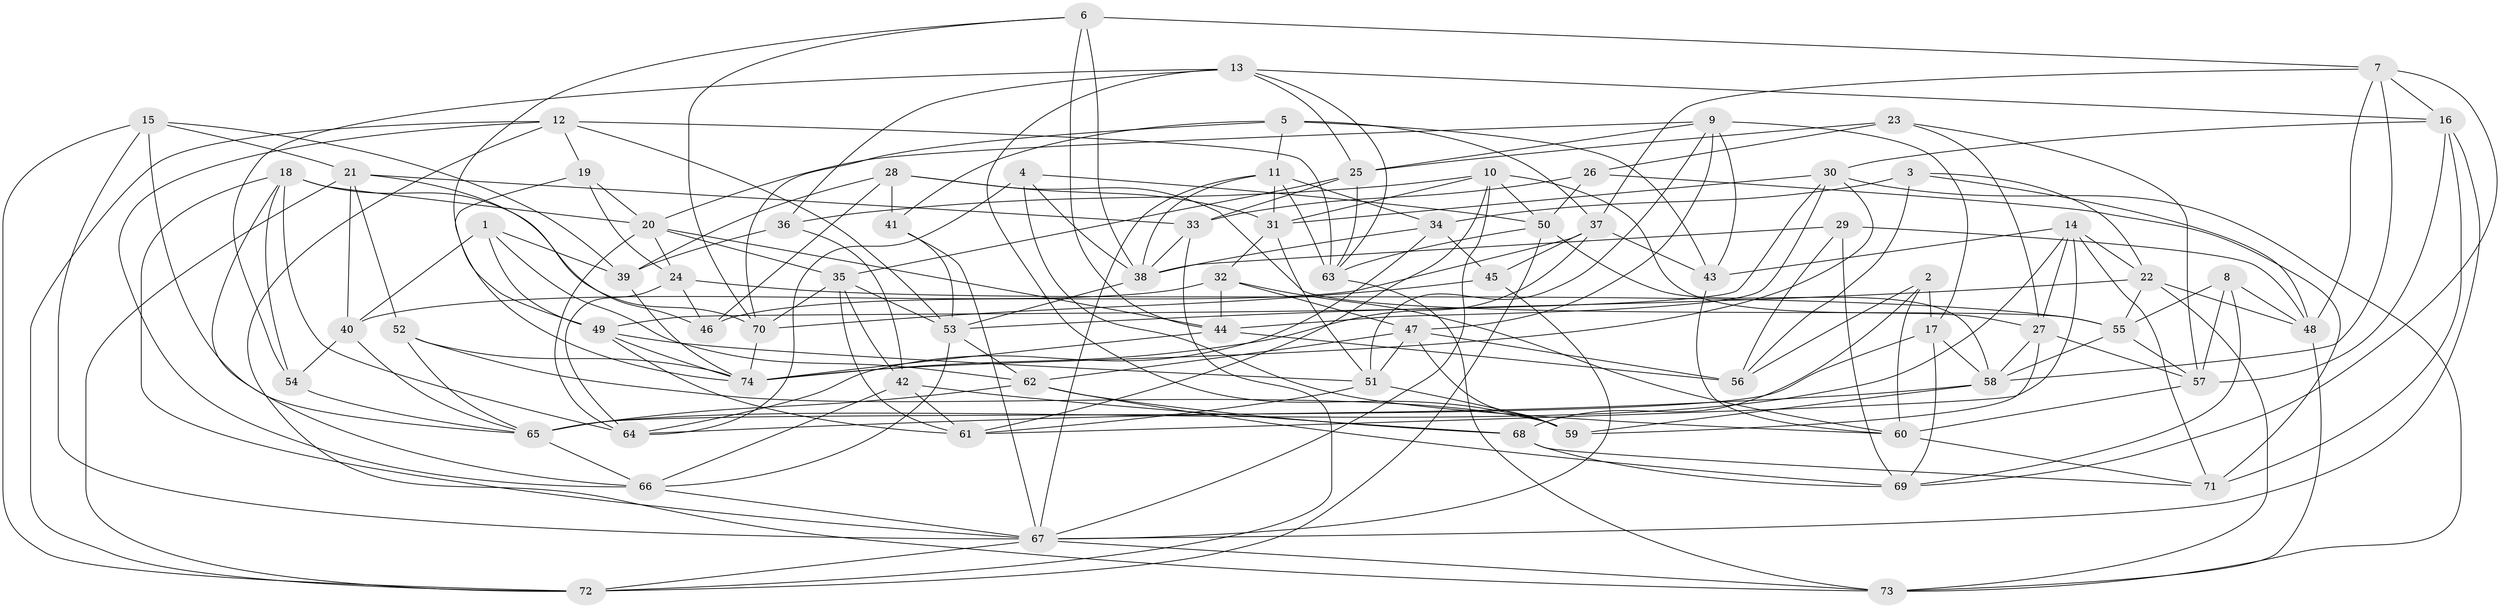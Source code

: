 // original degree distribution, {4: 1.0}
// Generated by graph-tools (version 1.1) at 2025/03/03/09/25 03:03:00]
// undirected, 74 vertices, 205 edges
graph export_dot {
graph [start="1"]
  node [color=gray90,style=filled];
  1;
  2;
  3;
  4;
  5;
  6;
  7;
  8;
  9;
  10;
  11;
  12;
  13;
  14;
  15;
  16;
  17;
  18;
  19;
  20;
  21;
  22;
  23;
  24;
  25;
  26;
  27;
  28;
  29;
  30;
  31;
  32;
  33;
  34;
  35;
  36;
  37;
  38;
  39;
  40;
  41;
  42;
  43;
  44;
  45;
  46;
  47;
  48;
  49;
  50;
  51;
  52;
  53;
  54;
  55;
  56;
  57;
  58;
  59;
  60;
  61;
  62;
  63;
  64;
  65;
  66;
  67;
  68;
  69;
  70;
  71;
  72;
  73;
  74;
  1 -- 39 [weight=1.0];
  1 -- 40 [weight=1.0];
  1 -- 49 [weight=1.0];
  1 -- 62 [weight=1.0];
  2 -- 17 [weight=1.0];
  2 -- 56 [weight=1.0];
  2 -- 60 [weight=1.0];
  2 -- 68 [weight=1.0];
  3 -- 22 [weight=1.0];
  3 -- 34 [weight=2.0];
  3 -- 48 [weight=1.0];
  3 -- 56 [weight=2.0];
  4 -- 38 [weight=1.0];
  4 -- 50 [weight=1.0];
  4 -- 60 [weight=1.0];
  4 -- 64 [weight=1.0];
  5 -- 11 [weight=1.0];
  5 -- 37 [weight=1.0];
  5 -- 41 [weight=1.0];
  5 -- 43 [weight=2.0];
  5 -- 70 [weight=1.0];
  6 -- 7 [weight=1.0];
  6 -- 38 [weight=2.0];
  6 -- 44 [weight=1.0];
  6 -- 49 [weight=1.0];
  6 -- 70 [weight=1.0];
  7 -- 16 [weight=1.0];
  7 -- 37 [weight=1.0];
  7 -- 48 [weight=1.0];
  7 -- 58 [weight=1.0];
  7 -- 69 [weight=1.0];
  8 -- 48 [weight=1.0];
  8 -- 55 [weight=1.0];
  8 -- 57 [weight=1.0];
  8 -- 69 [weight=1.0];
  9 -- 17 [weight=1.0];
  9 -- 20 [weight=1.0];
  9 -- 25 [weight=1.0];
  9 -- 43 [weight=1.0];
  9 -- 47 [weight=1.0];
  9 -- 51 [weight=1.0];
  10 -- 27 [weight=1.0];
  10 -- 31 [weight=1.0];
  10 -- 36 [weight=1.0];
  10 -- 50 [weight=1.0];
  10 -- 61 [weight=1.0];
  10 -- 67 [weight=1.0];
  11 -- 31 [weight=1.0];
  11 -- 34 [weight=1.0];
  11 -- 38 [weight=1.0];
  11 -- 63 [weight=1.0];
  11 -- 67 [weight=1.0];
  12 -- 19 [weight=1.0];
  12 -- 53 [weight=1.0];
  12 -- 63 [weight=1.0];
  12 -- 66 [weight=1.0];
  12 -- 72 [weight=1.0];
  12 -- 73 [weight=1.0];
  13 -- 16 [weight=1.0];
  13 -- 25 [weight=1.0];
  13 -- 36 [weight=1.0];
  13 -- 54 [weight=1.0];
  13 -- 59 [weight=1.0];
  13 -- 63 [weight=1.0];
  14 -- 22 [weight=1.0];
  14 -- 27 [weight=1.0];
  14 -- 43 [weight=1.0];
  14 -- 61 [weight=1.0];
  14 -- 65 [weight=1.0];
  14 -- 71 [weight=1.0];
  15 -- 21 [weight=1.0];
  15 -- 39 [weight=2.0];
  15 -- 65 [weight=1.0];
  15 -- 67 [weight=1.0];
  15 -- 72 [weight=1.0];
  16 -- 30 [weight=1.0];
  16 -- 57 [weight=1.0];
  16 -- 67 [weight=1.0];
  16 -- 71 [weight=1.0];
  17 -- 58 [weight=2.0];
  17 -- 65 [weight=1.0];
  17 -- 69 [weight=1.0];
  18 -- 20 [weight=1.0];
  18 -- 54 [weight=1.0];
  18 -- 64 [weight=1.0];
  18 -- 66 [weight=1.0];
  18 -- 67 [weight=1.0];
  18 -- 70 [weight=1.0];
  19 -- 20 [weight=1.0];
  19 -- 24 [weight=1.0];
  19 -- 74 [weight=1.0];
  20 -- 24 [weight=2.0];
  20 -- 35 [weight=1.0];
  20 -- 44 [weight=1.0];
  20 -- 64 [weight=1.0];
  21 -- 33 [weight=1.0];
  21 -- 40 [weight=1.0];
  21 -- 46 [weight=1.0];
  21 -- 52 [weight=1.0];
  21 -- 72 [weight=1.0];
  22 -- 48 [weight=1.0];
  22 -- 53 [weight=1.0];
  22 -- 55 [weight=1.0];
  22 -- 73 [weight=1.0];
  23 -- 25 [weight=1.0];
  23 -- 26 [weight=1.0];
  23 -- 27 [weight=1.0];
  23 -- 57 [weight=1.0];
  24 -- 46 [weight=1.0];
  24 -- 55 [weight=1.0];
  24 -- 64 [weight=1.0];
  25 -- 33 [weight=1.0];
  25 -- 35 [weight=1.0];
  25 -- 63 [weight=1.0];
  26 -- 33 [weight=2.0];
  26 -- 50 [weight=1.0];
  26 -- 71 [weight=2.0];
  27 -- 57 [weight=1.0];
  27 -- 58 [weight=1.0];
  27 -- 59 [weight=1.0];
  28 -- 31 [weight=1.0];
  28 -- 39 [weight=1.0];
  28 -- 41 [weight=2.0];
  28 -- 46 [weight=1.0];
  28 -- 55 [weight=1.0];
  29 -- 38 [weight=1.0];
  29 -- 48 [weight=1.0];
  29 -- 56 [weight=1.0];
  29 -- 69 [weight=1.0];
  30 -- 31 [weight=1.0];
  30 -- 44 [weight=1.0];
  30 -- 49 [weight=1.0];
  30 -- 73 [weight=1.0];
  30 -- 74 [weight=1.0];
  31 -- 32 [weight=1.0];
  31 -- 51 [weight=1.0];
  32 -- 40 [weight=2.0];
  32 -- 44 [weight=1.0];
  32 -- 47 [weight=1.0];
  32 -- 60 [weight=1.0];
  33 -- 38 [weight=1.0];
  33 -- 72 [weight=1.0];
  34 -- 38 [weight=1.0];
  34 -- 45 [weight=1.0];
  34 -- 64 [weight=1.0];
  35 -- 42 [weight=1.0];
  35 -- 53 [weight=1.0];
  35 -- 61 [weight=1.0];
  35 -- 70 [weight=1.0];
  36 -- 39 [weight=1.0];
  36 -- 42 [weight=1.0];
  37 -- 43 [weight=1.0];
  37 -- 45 [weight=1.0];
  37 -- 46 [weight=1.0];
  37 -- 74 [weight=1.0];
  38 -- 53 [weight=1.0];
  39 -- 74 [weight=1.0];
  40 -- 54 [weight=1.0];
  40 -- 65 [weight=1.0];
  41 -- 53 [weight=2.0];
  41 -- 67 [weight=1.0];
  42 -- 61 [weight=1.0];
  42 -- 66 [weight=1.0];
  42 -- 68 [weight=2.0];
  43 -- 60 [weight=1.0];
  44 -- 56 [weight=1.0];
  44 -- 74 [weight=1.0];
  45 -- 67 [weight=1.0];
  45 -- 70 [weight=1.0];
  47 -- 51 [weight=1.0];
  47 -- 56 [weight=1.0];
  47 -- 59 [weight=1.0];
  47 -- 62 [weight=1.0];
  48 -- 73 [weight=1.0];
  49 -- 51 [weight=1.0];
  49 -- 61 [weight=1.0];
  49 -- 74 [weight=1.0];
  50 -- 58 [weight=1.0];
  50 -- 63 [weight=1.0];
  50 -- 72 [weight=1.0];
  51 -- 59 [weight=1.0];
  51 -- 61 [weight=1.0];
  52 -- 59 [weight=1.0];
  52 -- 65 [weight=1.0];
  52 -- 74 [weight=1.0];
  53 -- 62 [weight=1.0];
  53 -- 66 [weight=1.0];
  54 -- 65 [weight=1.0];
  55 -- 57 [weight=1.0];
  55 -- 58 [weight=1.0];
  57 -- 60 [weight=1.0];
  58 -- 59 [weight=1.0];
  58 -- 64 [weight=1.0];
  60 -- 71 [weight=1.0];
  62 -- 65 [weight=1.0];
  62 -- 68 [weight=1.0];
  62 -- 69 [weight=1.0];
  63 -- 73 [weight=1.0];
  65 -- 66 [weight=1.0];
  66 -- 67 [weight=1.0];
  67 -- 72 [weight=1.0];
  67 -- 73 [weight=1.0];
  68 -- 69 [weight=1.0];
  68 -- 71 [weight=1.0];
  70 -- 74 [weight=1.0];
}
